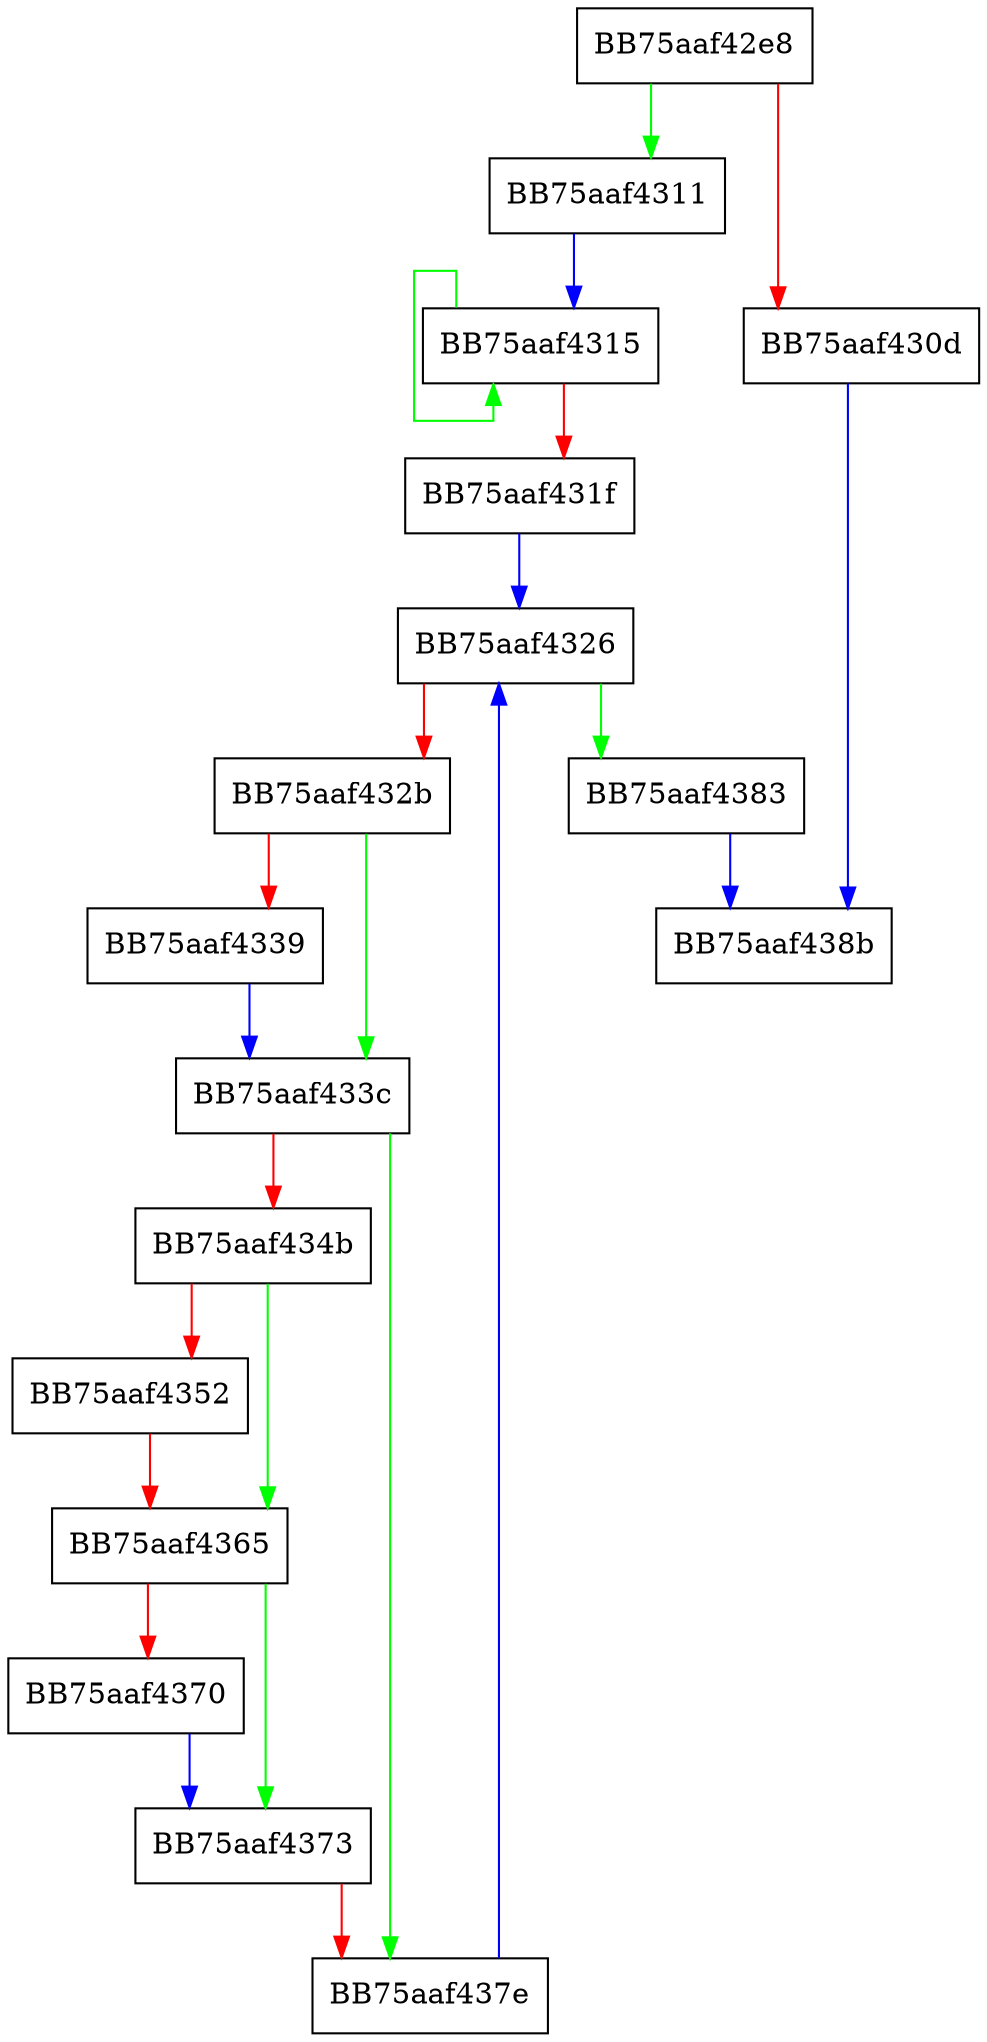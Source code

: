 digraph getAttributesWithPrefix {
  node [shape="box"];
  graph [splines=ortho];
  BB75aaf42e8 -> BB75aaf4311 [color="green"];
  BB75aaf42e8 -> BB75aaf430d [color="red"];
  BB75aaf430d -> BB75aaf438b [color="blue"];
  BB75aaf4311 -> BB75aaf4315 [color="blue"];
  BB75aaf4315 -> BB75aaf4315 [color="green"];
  BB75aaf4315 -> BB75aaf431f [color="red"];
  BB75aaf431f -> BB75aaf4326 [color="blue"];
  BB75aaf4326 -> BB75aaf4383 [color="green"];
  BB75aaf4326 -> BB75aaf432b [color="red"];
  BB75aaf432b -> BB75aaf433c [color="green"];
  BB75aaf432b -> BB75aaf4339 [color="red"];
  BB75aaf4339 -> BB75aaf433c [color="blue"];
  BB75aaf433c -> BB75aaf437e [color="green"];
  BB75aaf433c -> BB75aaf434b [color="red"];
  BB75aaf434b -> BB75aaf4365 [color="green"];
  BB75aaf434b -> BB75aaf4352 [color="red"];
  BB75aaf4352 -> BB75aaf4365 [color="red"];
  BB75aaf4365 -> BB75aaf4373 [color="green"];
  BB75aaf4365 -> BB75aaf4370 [color="red"];
  BB75aaf4370 -> BB75aaf4373 [color="blue"];
  BB75aaf4373 -> BB75aaf437e [color="red"];
  BB75aaf437e -> BB75aaf4326 [color="blue"];
  BB75aaf4383 -> BB75aaf438b [color="blue"];
}
